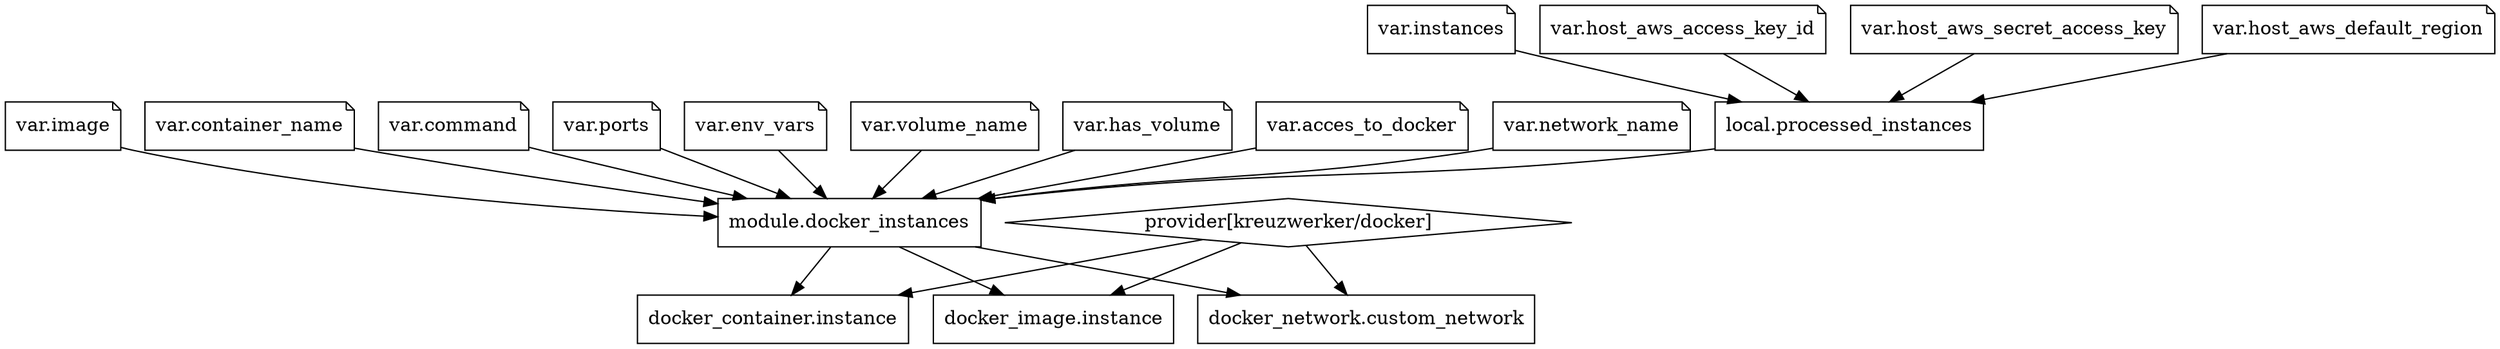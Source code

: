 digraph {
  node [shape=box];

  // Entrées utilisateur (notes)
  "var.instances" [shape=note];
  "var.host_aws_access_key_id" [shape=note];
  "var.host_aws_secret_access_key" [shape=note];
  "var.host_aws_default_region" [shape=note];

  "var.image" [shape=note];
  "var.container_name" [shape=note];
  "var.command" [shape=note];
  "var.ports" [shape=note];
  "var.env_vars" [shape=note];
  "var.volume_name" [shape=note];
  "var.has_volume" [shape=note];
  "var.acces_to_docker" [shape=note];
  "var.network_name" [shape=note];

  // Bloc local
  "local.processed_instances";

  // Module
  "module.docker_instances";

  // Ressources du module
  "docker_container.instance";
  "docker_image.instance";
  "docker_network.custom_network";

  // Provider
  "provider[kreuzwerker/docker]" [shape=diamond];

  // Flux des données
  "var.instances" -> "local.processed_instances";
  "var.host_aws_access_key_id" -> "local.processed_instances";
  "var.host_aws_secret_access_key" -> "local.processed_instances";
  "var.host_aws_default_region" -> "local.processed_instances";

  "local.processed_instances" -> "module.docker_instances";

  "var.image" -> "module.docker_instances";
  "var.container_name" -> "module.docker_instances";
  "var.command" -> "module.docker_instances";
  "var.ports" -> "module.docker_instances";
  "var.env_vars" -> "module.docker_instances";
  "var.volume_name" -> "module.docker_instances";
  "var.has_volume" -> "module.docker_instances";
  "var.acces_to_docker" -> "module.docker_instances";
  "var.network_name" -> "module.docker_instances";

  "module.docker_instances" -> "docker_container.instance";
  "module.docker_instances" -> "docker_image.instance";
  "module.docker_instances" -> "docker_network.custom_network";

  "provider[kreuzwerker/docker]" -> "docker_container.instance";
  "provider[kreuzwerker/docker]" -> "docker_image.instance";
  "provider[kreuzwerker/docker]" -> "docker_network.custom_network";
}
